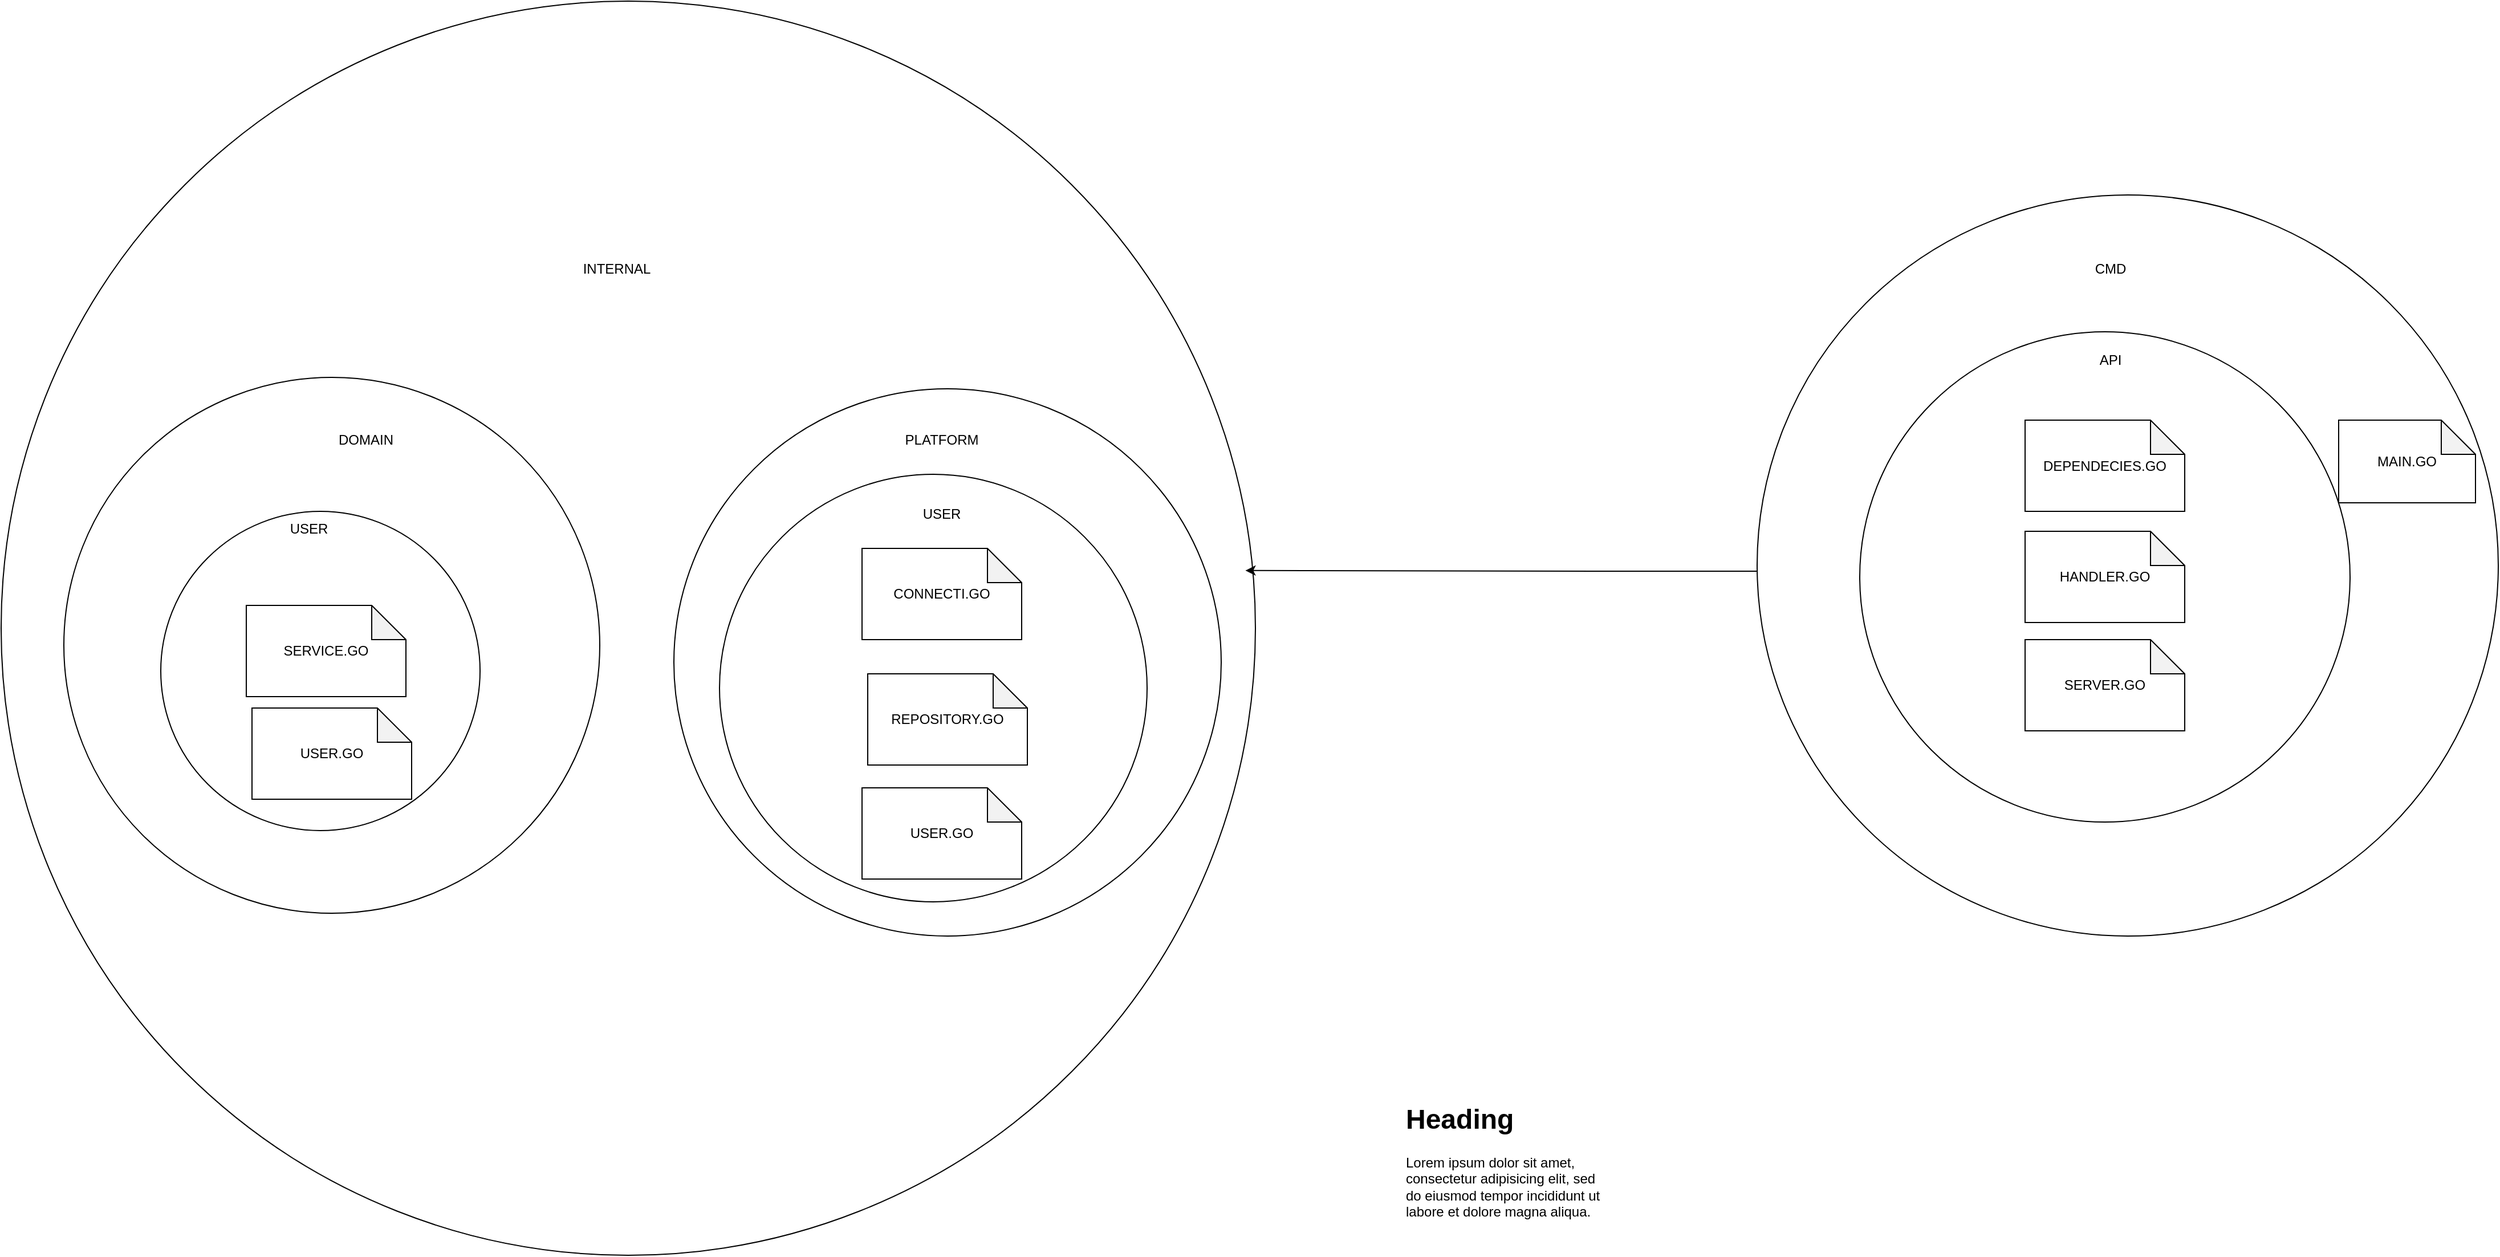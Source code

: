 <mxfile version="26.0.7" pages="2">
  <diagram name="Page-1" id="Krth3ijGd0p5UnFTgE5l">
    <mxGraphModel dx="3832" dy="2404" grid="1" gridSize="10" guides="1" tooltips="1" connect="1" arrows="1" fold="1" page="1" pageScale="1" pageWidth="850" pageHeight="1100" math="0" shadow="0">
      <root>
        <mxCell id="0" />
        <mxCell id="1" parent="0" />
        <mxCell id="I36a9Z0xhqDszeVbLj8E-1" value="" style="ellipse;whiteSpace=wrap;html=1;aspect=fixed;" vertex="1" parent="1">
          <mxGeometry x="-90" y="-20" width="650" height="650" as="geometry" />
        </mxCell>
        <mxCell id="I36a9Z0xhqDszeVbLj8E-2" value="" style="ellipse;whiteSpace=wrap;html=1;aspect=fixed;" vertex="1" parent="1">
          <mxGeometry x="-1630" y="-190" width="1100" height="1100" as="geometry" />
        </mxCell>
        <mxCell id="I36a9Z0xhqDszeVbLj8E-3" value="CMD" style="text;html=1;align=center;verticalAlign=middle;whiteSpace=wrap;rounded=0;" vertex="1" parent="1">
          <mxGeometry x="190" y="30" width="60" height="30" as="geometry" />
        </mxCell>
        <mxCell id="I36a9Z0xhqDszeVbLj8E-4" value="INTERNAL" style="text;html=1;align=center;verticalAlign=middle;whiteSpace=wrap;rounded=0;" vertex="1" parent="1">
          <mxGeometry x="-1120" y="30" width="60" height="30" as="geometry" />
        </mxCell>
        <mxCell id="I36a9Z0xhqDszeVbLj8E-6" value="" style="ellipse;whiteSpace=wrap;html=1;aspect=fixed;" vertex="1" parent="1">
          <mxGeometry y="100" width="430" height="430" as="geometry" />
        </mxCell>
        <mxCell id="I36a9Z0xhqDszeVbLj8E-7" value="API" style="text;html=1;align=center;verticalAlign=middle;whiteSpace=wrap;rounded=0;" vertex="1" parent="1">
          <mxGeometry x="190" y="110" width="60" height="30" as="geometry" />
        </mxCell>
        <mxCell id="I36a9Z0xhqDszeVbLj8E-9" value="DEPENDECIES.GO" style="shape=note;whiteSpace=wrap;html=1;backgroundOutline=1;darkOpacity=0.05;" vertex="1" parent="1">
          <mxGeometry x="145" y="177.5" width="140" height="80" as="geometry" />
        </mxCell>
        <mxCell id="I36a9Z0xhqDszeVbLj8E-10" value="HANDLER.GO" style="shape=note;whiteSpace=wrap;html=1;backgroundOutline=1;darkOpacity=0.05;" vertex="1" parent="1">
          <mxGeometry x="145" y="275" width="140" height="80" as="geometry" />
        </mxCell>
        <mxCell id="I36a9Z0xhqDszeVbLj8E-11" value="SERVER.GO" style="shape=note;whiteSpace=wrap;html=1;backgroundOutline=1;darkOpacity=0.05;" vertex="1" parent="1">
          <mxGeometry x="145" y="370" width="140" height="80" as="geometry" />
        </mxCell>
        <mxCell id="I36a9Z0xhqDszeVbLj8E-12" value="MAIN.GO" style="shape=note;whiteSpace=wrap;html=1;backgroundOutline=1;darkOpacity=0.05;" vertex="1" parent="1">
          <mxGeometry x="420" y="177.5" width="120" height="72.5" as="geometry" />
        </mxCell>
        <mxCell id="I36a9Z0xhqDszeVbLj8E-14" value="" style="ellipse;whiteSpace=wrap;html=1;aspect=fixed;" vertex="1" parent="1">
          <mxGeometry x="-1575" y="140" width="470" height="470" as="geometry" />
        </mxCell>
        <mxCell id="I36a9Z0xhqDszeVbLj8E-15" value="DOMAIN" style="text;html=1;align=center;verticalAlign=middle;whiteSpace=wrap;rounded=0;" vertex="1" parent="1">
          <mxGeometry x="-1340" y="180" width="60" height="30" as="geometry" />
        </mxCell>
        <mxCell id="I36a9Z0xhqDszeVbLj8E-17" value="" style="ellipse;whiteSpace=wrap;html=1;aspect=fixed;" vertex="1" parent="1">
          <mxGeometry x="-1490" y="257.5" width="280" height="280" as="geometry" />
        </mxCell>
        <mxCell id="I36a9Z0xhqDszeVbLj8E-18" value="USER" style="text;html=1;align=center;verticalAlign=middle;whiteSpace=wrap;rounded=0;" vertex="1" parent="1">
          <mxGeometry x="-1390" y="257.5" width="60" height="30" as="geometry" />
        </mxCell>
        <mxCell id="I36a9Z0xhqDszeVbLj8E-19" value="SERVICE.GO" style="shape=note;whiteSpace=wrap;html=1;backgroundOutline=1;darkOpacity=0.05;" vertex="1" parent="1">
          <mxGeometry x="-1415" y="340" width="140" height="80" as="geometry" />
        </mxCell>
        <mxCell id="I36a9Z0xhqDszeVbLj8E-20" value="USER.GO" style="shape=note;whiteSpace=wrap;html=1;backgroundOutline=1;darkOpacity=0.05;" vertex="1" parent="1">
          <mxGeometry x="-1410" y="430" width="140" height="80" as="geometry" />
        </mxCell>
        <mxCell id="I36a9Z0xhqDszeVbLj8E-23" value="" style="ellipse;whiteSpace=wrap;html=1;aspect=fixed;" vertex="1" parent="1">
          <mxGeometry x="-1040" y="150" width="480" height="480" as="geometry" />
        </mxCell>
        <mxCell id="I36a9Z0xhqDszeVbLj8E-24" value="PLATFORM" style="text;html=1;align=center;verticalAlign=middle;whiteSpace=wrap;rounded=0;" vertex="1" parent="1">
          <mxGeometry x="-835" y="180" width="60" height="30" as="geometry" />
        </mxCell>
        <mxCell id="I36a9Z0xhqDszeVbLj8E-25" value="" style="ellipse;whiteSpace=wrap;html=1;aspect=fixed;" vertex="1" parent="1">
          <mxGeometry x="-1000" y="225" width="375" height="375" as="geometry" />
        </mxCell>
        <mxCell id="I36a9Z0xhqDszeVbLj8E-26" value="USER" style="text;html=1;align=center;verticalAlign=middle;whiteSpace=wrap;rounded=0;" vertex="1" parent="1">
          <mxGeometry x="-835" y="245" width="60" height="30" as="geometry" />
        </mxCell>
        <mxCell id="I36a9Z0xhqDszeVbLj8E-29" value="CONNECTI.GO" style="shape=note;whiteSpace=wrap;html=1;backgroundOutline=1;darkOpacity=0.05;" vertex="1" parent="1">
          <mxGeometry x="-875" y="290" width="140" height="80" as="geometry" />
        </mxCell>
        <mxCell id="I36a9Z0xhqDszeVbLj8E-30" value="REPOSITORY.GO" style="shape=note;whiteSpace=wrap;html=1;backgroundOutline=1;darkOpacity=0.05;" vertex="1" parent="1">
          <mxGeometry x="-870" y="400" width="140" height="80" as="geometry" />
        </mxCell>
        <mxCell id="I36a9Z0xhqDszeVbLj8E-31" value="USER.GO" style="shape=note;whiteSpace=wrap;html=1;backgroundOutline=1;darkOpacity=0.05;" vertex="1" parent="1">
          <mxGeometry x="-875" y="500" width="140" height="80" as="geometry" />
        </mxCell>
        <mxCell id="I36a9Z0xhqDszeVbLj8E-34" style="edgeStyle=orthogonalEdgeStyle;rounded=0;orthogonalLoop=1;jettySize=auto;html=1;entryX=0.992;entryY=0.454;entryDx=0;entryDy=0;entryPerimeter=0;" edge="1" parent="1" source="I36a9Z0xhqDszeVbLj8E-1" target="I36a9Z0xhqDszeVbLj8E-2">
          <mxGeometry relative="1" as="geometry">
            <Array as="points">
              <mxPoint x="-200" y="310" />
              <mxPoint x="-200" y="310" />
            </Array>
          </mxGeometry>
        </mxCell>
        <mxCell id="I36a9Z0xhqDszeVbLj8E-35" value="&lt;h1 style=&quot;margin-top: 0px;&quot;&gt;Heading&lt;/h1&gt;&lt;p&gt;Lorem ipsum dolor sit amet, consectetur adipisicing elit, sed do eiusmod tempor incididunt ut labore et dolore magna aliqua.&lt;/p&gt;" style="text;html=1;whiteSpace=wrap;overflow=hidden;rounded=0;" vertex="1" parent="1">
          <mxGeometry x="-400" y="770" width="180" height="120" as="geometry" />
        </mxCell>
      </root>
    </mxGraphModel>
  </diagram>
  <diagram id="Fsu6KA3XT07Zg_6oAbzW" name="Página-2">
    <mxGraphModel dx="1434" dy="716" grid="1" gridSize="10" guides="1" tooltips="1" connect="1" arrows="1" fold="1" page="1" pageScale="1" pageWidth="827" pageHeight="1169" math="0" shadow="0">
      <root>
        <mxCell id="0" />
        <mxCell id="1" parent="0" />
        <mxCell id="UJgiyPl56V2SaCjNOHNz-1" value="" style="endArrow=classic;html=1;rounded=0;" edge="1" parent="1" source="UJgiyPl56V2SaCjNOHNz-3">
          <mxGeometry width="50" height="50" relative="1" as="geometry">
            <mxPoint x="390" y="500" as="sourcePoint" />
            <mxPoint x="390" y="80" as="targetPoint" />
          </mxGeometry>
        </mxCell>
        <mxCell id="UJgiyPl56V2SaCjNOHNz-2" value="" style="shape=image;html=1;verticalAlign=top;verticalLabelPosition=bottom;labelBackgroundColor=#ffffff;imageAspect=0;aspect=fixed;image=https://cdn0.iconfinder.com/data/icons/evericons-24px-vol-2/24/database-128.png" vertex="1" parent="1">
          <mxGeometry x="326" y="490" width="128" height="128" as="geometry" />
        </mxCell>
        <mxCell id="UJgiyPl56V2SaCjNOHNz-4" value="" style="endArrow=classic;html=1;rounded=0;" edge="1" parent="1" target="UJgiyPl56V2SaCjNOHNz-3">
          <mxGeometry width="50" height="50" relative="1" as="geometry">
            <mxPoint x="390" y="500" as="sourcePoint" />
            <mxPoint x="390" y="80" as="targetPoint" />
          </mxGeometry>
        </mxCell>
        <mxCell id="UJgiyPl56V2SaCjNOHNz-3" value="Repository" style="rounded=0;whiteSpace=wrap;html=1;" vertex="1" parent="1">
          <mxGeometry x="330" y="340" width="120" height="60" as="geometry" />
        </mxCell>
        <mxCell id="UJgiyPl56V2SaCjNOHNz-5" value="Service" style="rounded=0;whiteSpace=wrap;html=1;" vertex="1" parent="1">
          <mxGeometry x="330" y="240" width="120" height="60" as="geometry" />
        </mxCell>
        <mxCell id="UJgiyPl56V2SaCjNOHNz-6" value="Handler" style="rounded=0;whiteSpace=wrap;html=1;" vertex="1" parent="1">
          <mxGeometry x="330" y="130" width="120" height="60" as="geometry" />
        </mxCell>
        <mxCell id="UJgiyPl56V2SaCjNOHNz-7" value="mok&lt;div&gt;DB&lt;/div&gt;" style="shape=step;perimeter=stepPerimeter;whiteSpace=wrap;html=1;fixedSize=1;" vertex="1" parent="1">
          <mxGeometry x="510" y="360" width="120" height="80" as="geometry" />
        </mxCell>
        <mxCell id="UJgiyPl56V2SaCjNOHNz-8" value="mok&lt;div&gt;Repository&lt;/div&gt;" style="shape=step;perimeter=stepPerimeter;whiteSpace=wrap;html=1;fixedSize=1;" vertex="1" parent="1">
          <mxGeometry x="510" y="240" width="120" height="80" as="geometry" />
        </mxCell>
        <mxCell id="UJgiyPl56V2SaCjNOHNz-9" value="mok&lt;div&gt;Service&lt;/div&gt;" style="shape=step;perimeter=stepPerimeter;whiteSpace=wrap;html=1;fixedSize=1;" vertex="1" parent="1">
          <mxGeometry x="510" y="130" width="120" height="80" as="geometry" />
        </mxCell>
      </root>
    </mxGraphModel>
  </diagram>
</mxfile>

